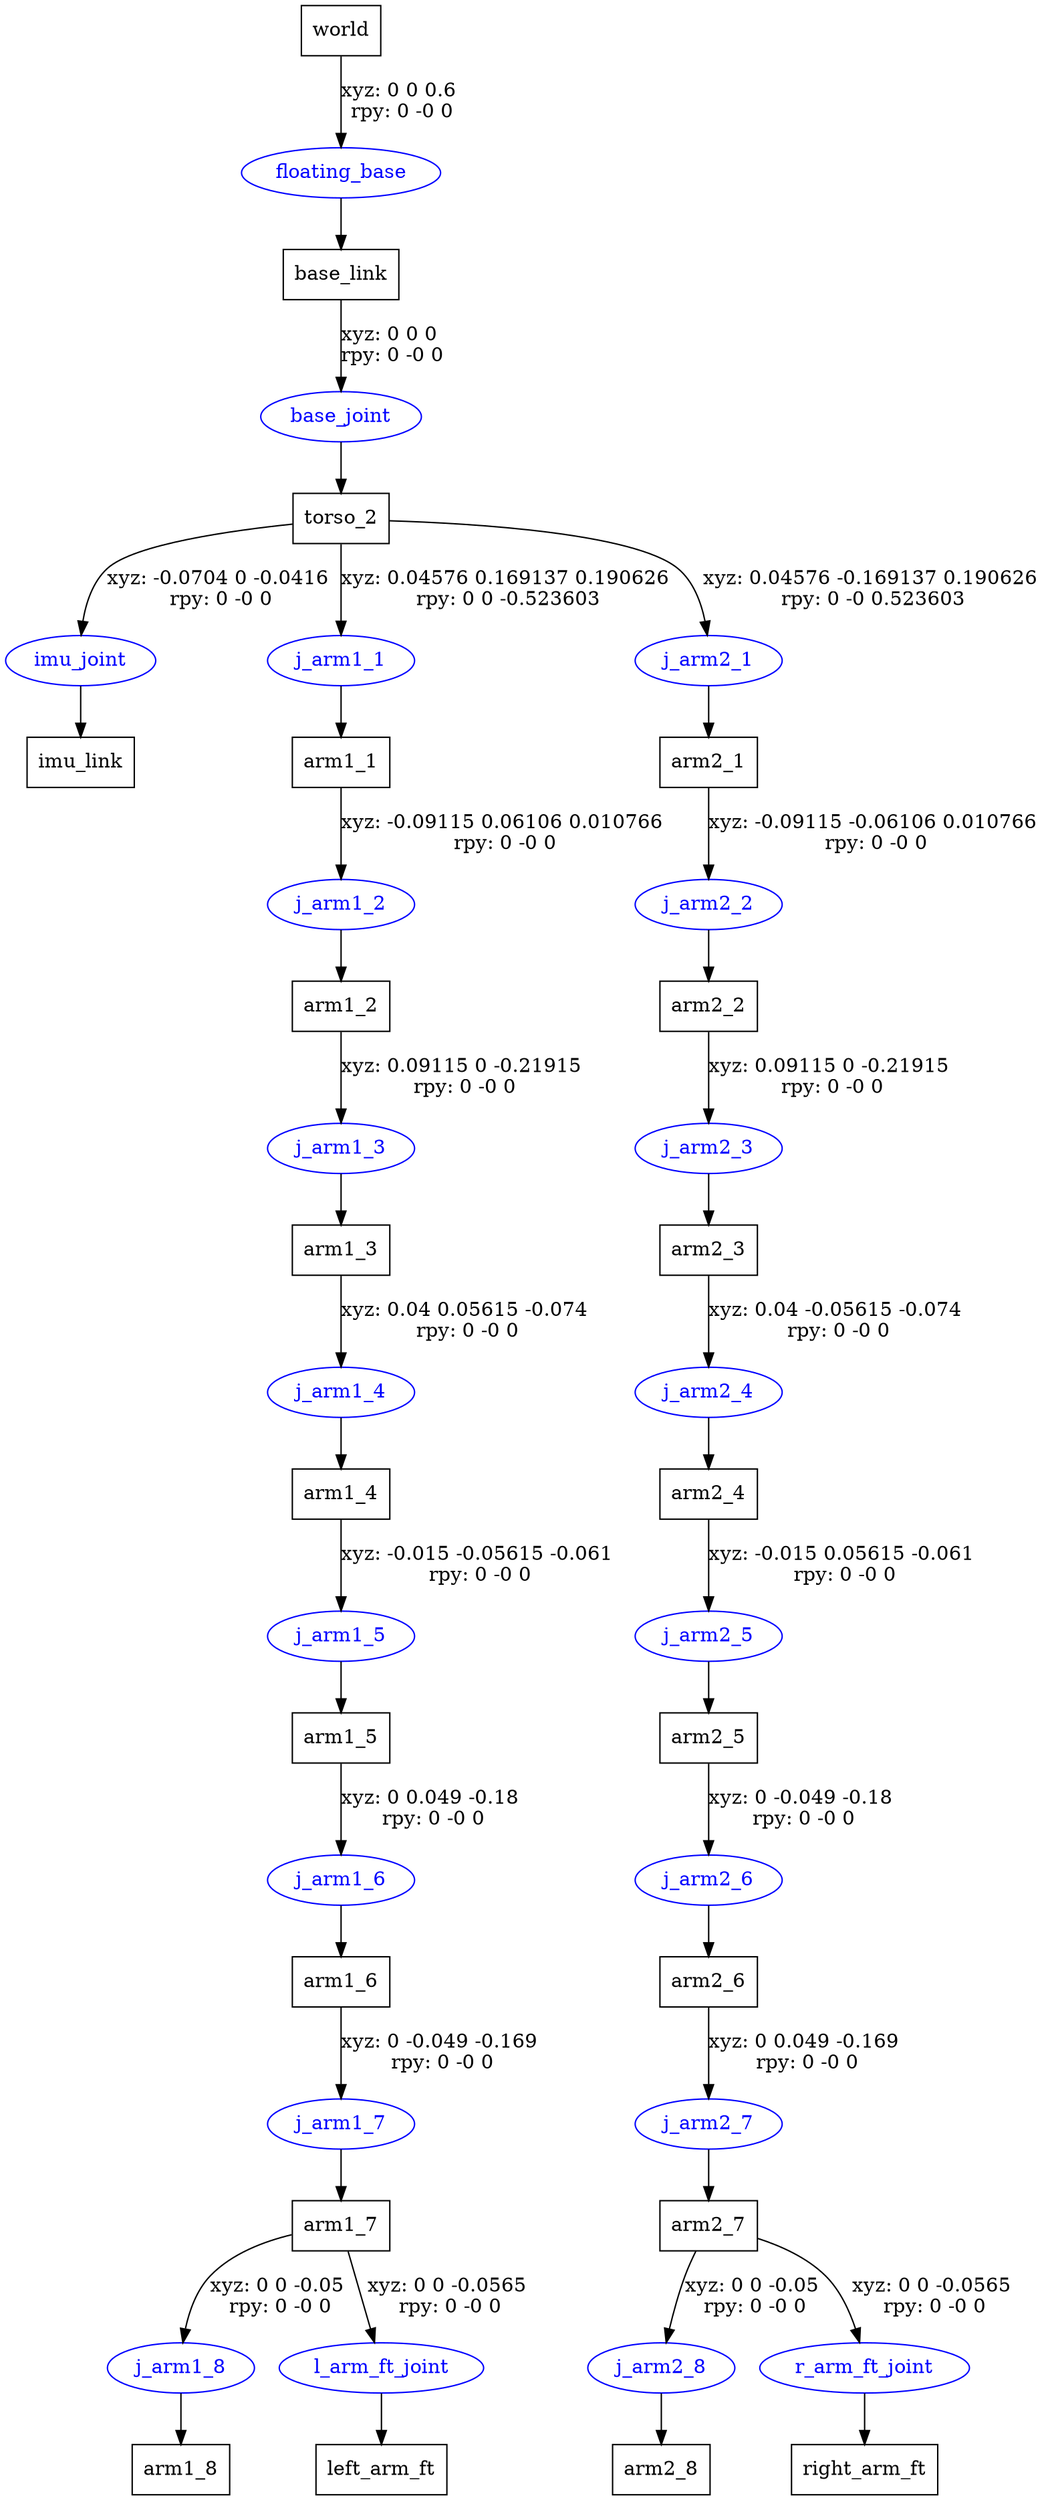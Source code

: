 digraph G {
node [shape=box];
"world" [label="world"];
"base_link" [label="base_link"];
"torso_2" [label="torso_2"];
"imu_link" [label="imu_link"];
"arm1_1" [label="arm1_1"];
"arm1_2" [label="arm1_2"];
"arm1_3" [label="arm1_3"];
"arm1_4" [label="arm1_4"];
"arm1_5" [label="arm1_5"];
"arm1_6" [label="arm1_6"];
"arm1_7" [label="arm1_7"];
"arm1_8" [label="arm1_8"];
"left_arm_ft" [label="left_arm_ft"];
"arm2_1" [label="arm2_1"];
"arm2_2" [label="arm2_2"];
"arm2_3" [label="arm2_3"];
"arm2_4" [label="arm2_4"];
"arm2_5" [label="arm2_5"];
"arm2_6" [label="arm2_6"];
"arm2_7" [label="arm2_7"];
"arm2_8" [label="arm2_8"];
"right_arm_ft" [label="right_arm_ft"];
node [shape=ellipse, color=blue, fontcolor=blue];
"world" -> "floating_base" [label="xyz: 0 0 0.6 \nrpy: 0 -0 0"]
"floating_base" -> "base_link"
"base_link" -> "base_joint" [label="xyz: 0 0 0 \nrpy: 0 -0 0"]
"base_joint" -> "torso_2"
"torso_2" -> "imu_joint" [label="xyz: -0.0704 0 -0.0416 \nrpy: 0 -0 0"]
"imu_joint" -> "imu_link"
"torso_2" -> "j_arm1_1" [label="xyz: 0.04576 0.169137 0.190626 \nrpy: 0 0 -0.523603"]
"j_arm1_1" -> "arm1_1"
"arm1_1" -> "j_arm1_2" [label="xyz: -0.09115 0.06106 0.010766 \nrpy: 0 -0 0"]
"j_arm1_2" -> "arm1_2"
"arm1_2" -> "j_arm1_3" [label="xyz: 0.09115 0 -0.21915 \nrpy: 0 -0 0"]
"j_arm1_3" -> "arm1_3"
"arm1_3" -> "j_arm1_4" [label="xyz: 0.04 0.05615 -0.074 \nrpy: 0 -0 0"]
"j_arm1_4" -> "arm1_4"
"arm1_4" -> "j_arm1_5" [label="xyz: -0.015 -0.05615 -0.061 \nrpy: 0 -0 0"]
"j_arm1_5" -> "arm1_5"
"arm1_5" -> "j_arm1_6" [label="xyz: 0 0.049 -0.18 \nrpy: 0 -0 0"]
"j_arm1_6" -> "arm1_6"
"arm1_6" -> "j_arm1_7" [label="xyz: 0 -0.049 -0.169 \nrpy: 0 -0 0"]
"j_arm1_7" -> "arm1_7"
"arm1_7" -> "j_arm1_8" [label="xyz: 0 0 -0.05 \nrpy: 0 -0 0"]
"j_arm1_8" -> "arm1_8"
"arm1_7" -> "l_arm_ft_joint" [label="xyz: 0 0 -0.0565 \nrpy: 0 -0 0"]
"l_arm_ft_joint" -> "left_arm_ft"
"torso_2" -> "j_arm2_1" [label="xyz: 0.04576 -0.169137 0.190626 \nrpy: 0 -0 0.523603"]
"j_arm2_1" -> "arm2_1"
"arm2_1" -> "j_arm2_2" [label="xyz: -0.09115 -0.06106 0.010766 \nrpy: 0 -0 0"]
"j_arm2_2" -> "arm2_2"
"arm2_2" -> "j_arm2_3" [label="xyz: 0.09115 0 -0.21915 \nrpy: 0 -0 0"]
"j_arm2_3" -> "arm2_3"
"arm2_3" -> "j_arm2_4" [label="xyz: 0.04 -0.05615 -0.074 \nrpy: 0 -0 0"]
"j_arm2_4" -> "arm2_4"
"arm2_4" -> "j_arm2_5" [label="xyz: -0.015 0.05615 -0.061 \nrpy: 0 -0 0"]
"j_arm2_5" -> "arm2_5"
"arm2_5" -> "j_arm2_6" [label="xyz: 0 -0.049 -0.18 \nrpy: 0 -0 0"]
"j_arm2_6" -> "arm2_6"
"arm2_6" -> "j_arm2_7" [label="xyz: 0 0.049 -0.169 \nrpy: 0 -0 0"]
"j_arm2_7" -> "arm2_7"
"arm2_7" -> "j_arm2_8" [label="xyz: 0 0 -0.05 \nrpy: 0 -0 0"]
"j_arm2_8" -> "arm2_8"
"arm2_7" -> "r_arm_ft_joint" [label="xyz: 0 0 -0.0565 \nrpy: 0 -0 0"]
"r_arm_ft_joint" -> "right_arm_ft"
}
